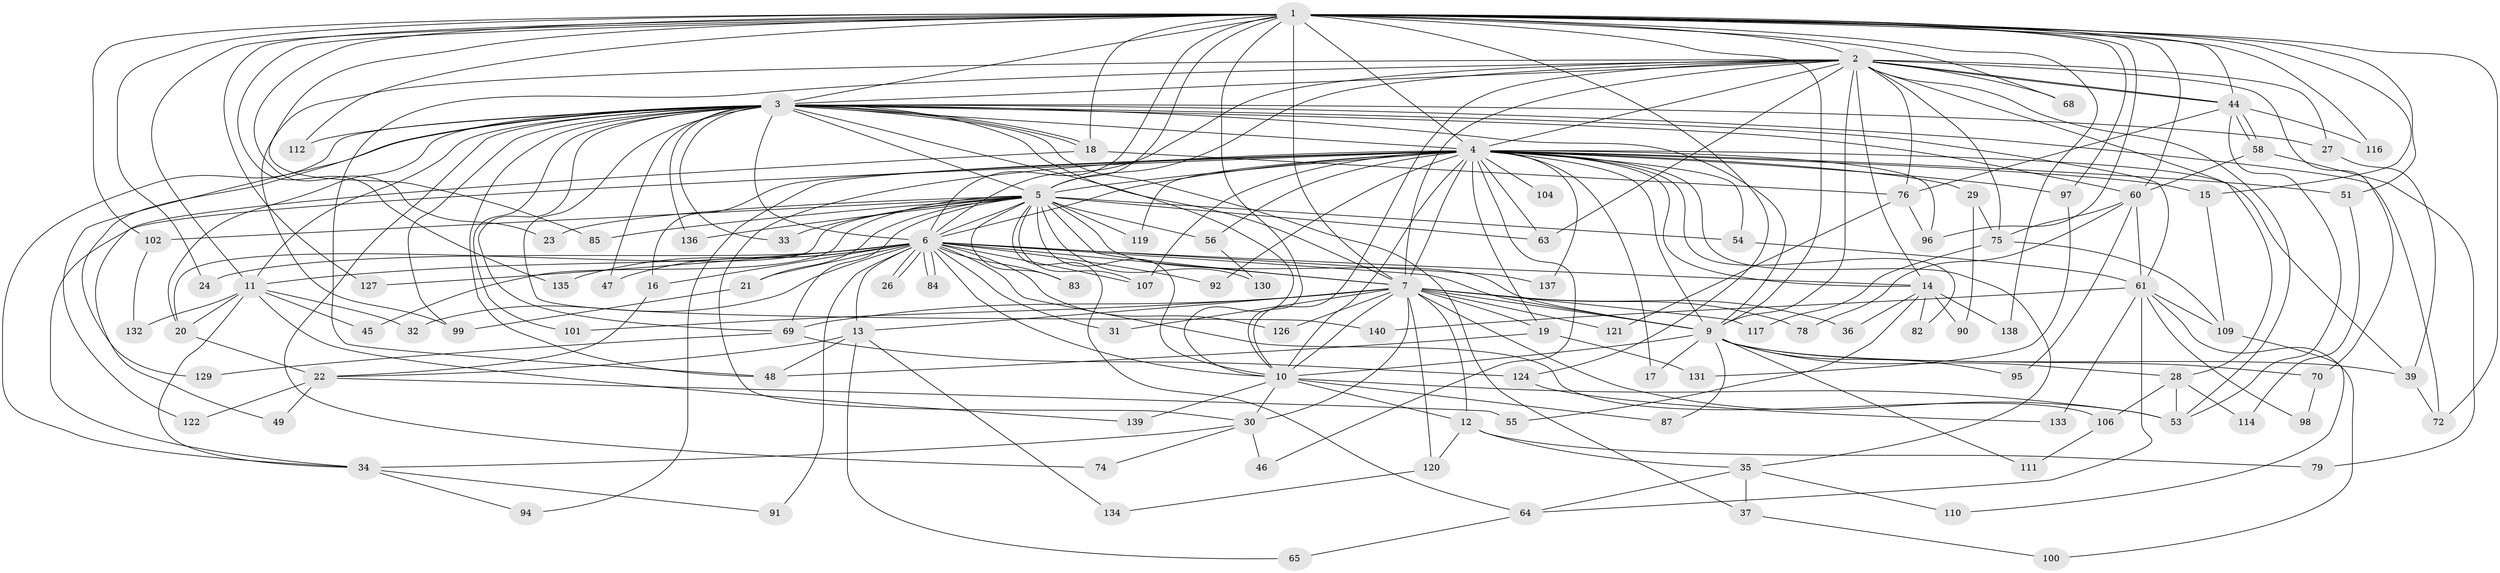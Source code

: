 // Generated by graph-tools (version 1.1) at 2025/51/02/27/25 19:51:53]
// undirected, 108 vertices, 259 edges
graph export_dot {
graph [start="1"]
  node [color=gray90,style=filled];
  1 [super="+25"];
  2 [super="+73"];
  3 [super="+128"];
  4 [super="+8"];
  5 [super="+125"];
  6 [super="+71"];
  7 [super="+38"];
  9 [super="+62"];
  10 [super="+86"];
  11 [super="+52"];
  12;
  13 [super="+43"];
  14 [super="+81"];
  15 [super="+113"];
  16;
  17;
  18 [super="+40"];
  19 [super="+57"];
  20;
  21;
  22 [super="+50"];
  23;
  24;
  26;
  27;
  28 [super="+141"];
  29;
  30 [super="+41"];
  31;
  32;
  33;
  34 [super="+42"];
  35 [super="+80"];
  36;
  37;
  39 [super="+59"];
  44 [super="+108"];
  45;
  46;
  47;
  48 [super="+67"];
  49;
  51;
  53 [super="+66"];
  54;
  55;
  56;
  58;
  60 [super="+105"];
  61 [super="+77"];
  63;
  64;
  65;
  68;
  69 [super="+88"];
  70;
  72 [super="+123"];
  74;
  75 [super="+93"];
  76 [super="+89"];
  78;
  79;
  82;
  83;
  84;
  85;
  87;
  90;
  91;
  92;
  94;
  95;
  96 [super="+103"];
  97;
  98;
  99 [super="+118"];
  100;
  101;
  102;
  104;
  106;
  107 [super="+115"];
  109;
  110;
  111;
  112;
  114;
  116;
  117;
  119;
  120;
  121;
  122;
  124;
  126;
  127;
  129;
  130;
  131;
  132;
  133;
  134;
  135;
  136;
  137;
  138;
  139;
  140;
  1 -- 2;
  1 -- 3 [weight=2];
  1 -- 4 [weight=2];
  1 -- 5 [weight=2];
  1 -- 6;
  1 -- 7;
  1 -- 9;
  1 -- 10;
  1 -- 11;
  1 -- 15;
  1 -- 23;
  1 -- 24;
  1 -- 51;
  1 -- 60;
  1 -- 68;
  1 -- 85;
  1 -- 97;
  1 -- 102;
  1 -- 112;
  1 -- 116;
  1 -- 124;
  1 -- 127;
  1 -- 135;
  1 -- 138;
  1 -- 18;
  1 -- 44;
  1 -- 72;
  1 -- 96;
  2 -- 3;
  2 -- 4 [weight=2];
  2 -- 5;
  2 -- 6;
  2 -- 7;
  2 -- 9;
  2 -- 10;
  2 -- 27;
  2 -- 28;
  2 -- 44;
  2 -- 44;
  2 -- 53;
  2 -- 68;
  2 -- 70;
  2 -- 75;
  2 -- 14;
  2 -- 76;
  2 -- 99;
  2 -- 63;
  2 -- 48;
  3 -- 4 [weight=2];
  3 -- 5;
  3 -- 6;
  3 -- 7;
  3 -- 9;
  3 -- 10;
  3 -- 11;
  3 -- 18;
  3 -- 18;
  3 -- 27;
  3 -- 33;
  3 -- 34;
  3 -- 37;
  3 -- 47;
  3 -- 48;
  3 -- 61;
  3 -- 69;
  3 -- 72;
  3 -- 74;
  3 -- 99;
  3 -- 101;
  3 -- 112;
  3 -- 122;
  3 -- 129;
  3 -- 136;
  3 -- 140;
  3 -- 60;
  3 -- 20;
  4 -- 5 [weight=2];
  4 -- 6 [weight=2];
  4 -- 7 [weight=2];
  4 -- 9 [weight=2];
  4 -- 10 [weight=2];
  4 -- 14;
  4 -- 15;
  4 -- 29 [weight=2];
  4 -- 51;
  4 -- 56;
  4 -- 82;
  4 -- 97;
  4 -- 104 [weight=2];
  4 -- 137;
  4 -- 16;
  4 -- 17;
  4 -- 19;
  4 -- 92;
  4 -- 94;
  4 -- 30;
  4 -- 96;
  4 -- 35;
  4 -- 46;
  4 -- 54;
  4 -- 119;
  4 -- 63;
  4 -- 107;
  4 -- 39;
  4 -- 34;
  5 -- 6;
  5 -- 7;
  5 -- 9;
  5 -- 10;
  5 -- 20;
  5 -- 21;
  5 -- 23;
  5 -- 33;
  5 -- 45;
  5 -- 54;
  5 -- 56;
  5 -- 63;
  5 -- 64;
  5 -- 83;
  5 -- 85;
  5 -- 102;
  5 -- 107;
  5 -- 119;
  5 -- 130;
  5 -- 136;
  5 -- 69;
  6 -- 7;
  6 -- 9;
  6 -- 10;
  6 -- 13 [weight=2];
  6 -- 14;
  6 -- 16;
  6 -- 21;
  6 -- 24;
  6 -- 26;
  6 -- 26;
  6 -- 31;
  6 -- 32;
  6 -- 47;
  6 -- 83;
  6 -- 84;
  6 -- 84;
  6 -- 91;
  6 -- 92;
  6 -- 106;
  6 -- 107;
  6 -- 126;
  6 -- 127;
  6 -- 135;
  6 -- 137;
  6 -- 11 [weight=2];
  7 -- 9 [weight=2];
  7 -- 10;
  7 -- 12;
  7 -- 13;
  7 -- 19;
  7 -- 31;
  7 -- 36;
  7 -- 69;
  7 -- 78;
  7 -- 101;
  7 -- 117;
  7 -- 121;
  7 -- 126;
  7 -- 120;
  7 -- 30;
  7 -- 53;
  9 -- 10;
  9 -- 17;
  9 -- 28;
  9 -- 39;
  9 -- 70;
  9 -- 95;
  9 -- 111;
  9 -- 87;
  10 -- 12;
  10 -- 30;
  10 -- 87;
  10 -- 139;
  10 -- 53;
  11 -- 20;
  11 -- 32;
  11 -- 34;
  11 -- 45;
  11 -- 139;
  11 -- 132;
  12 -- 35;
  12 -- 79;
  12 -- 120;
  13 -- 22;
  13 -- 48;
  13 -- 65;
  13 -- 134;
  14 -- 36;
  14 -- 55;
  14 -- 90;
  14 -- 138;
  14 -- 82;
  15 -- 109;
  16 -- 22;
  18 -- 49;
  18 -- 76;
  19 -- 131;
  19 -- 48;
  20 -- 22;
  21 -- 99;
  22 -- 49;
  22 -- 55;
  22 -- 122;
  27 -- 39;
  28 -- 106;
  28 -- 114;
  28 -- 53;
  29 -- 75;
  29 -- 90;
  30 -- 46;
  30 -- 74;
  30 -- 34;
  34 -- 94;
  34 -- 91;
  35 -- 37;
  35 -- 110;
  35 -- 64;
  37 -- 100;
  39 -- 72;
  44 -- 53;
  44 -- 58;
  44 -- 58;
  44 -- 76;
  44 -- 116;
  51 -- 114;
  54 -- 61;
  56 -- 130;
  58 -- 60;
  58 -- 79;
  60 -- 61;
  60 -- 78;
  60 -- 95;
  60 -- 75;
  61 -- 64;
  61 -- 100;
  61 -- 109;
  61 -- 133;
  61 -- 140;
  61 -- 98;
  64 -- 65;
  69 -- 124;
  69 -- 129;
  70 -- 98;
  75 -- 109;
  75 -- 117;
  76 -- 121;
  76 -- 96;
  97 -- 131;
  102 -- 132;
  106 -- 111;
  109 -- 110;
  120 -- 134;
  124 -- 133;
}
